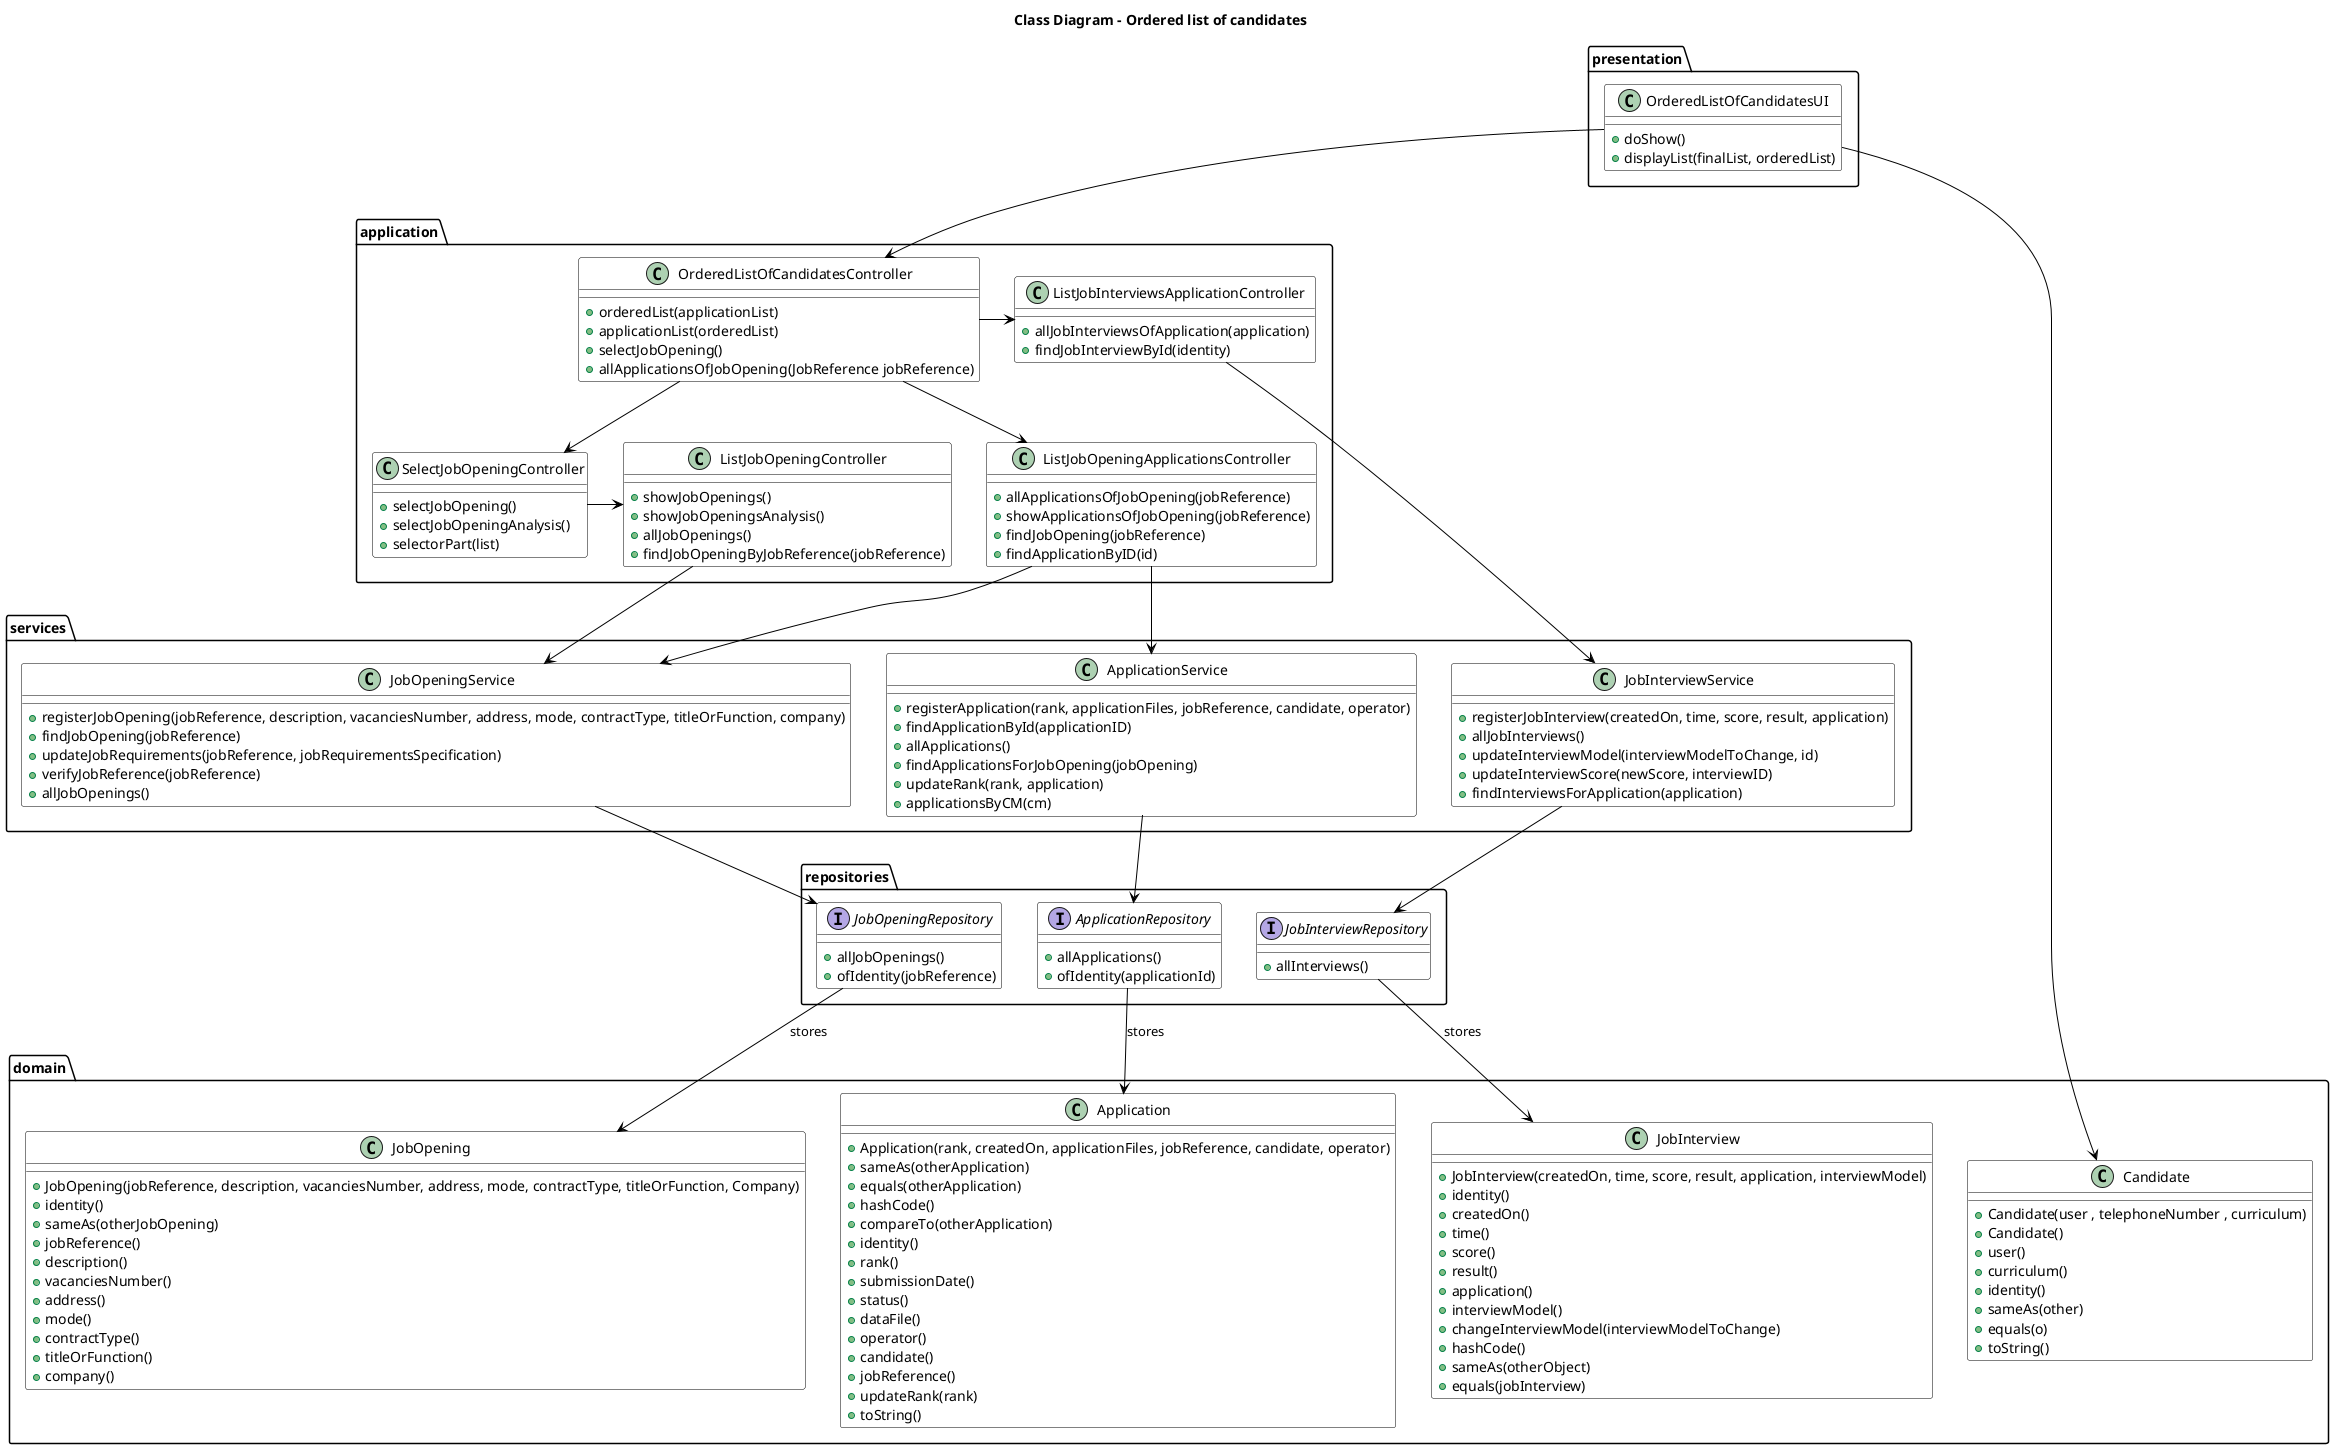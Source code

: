 @startuml
skinparam class {
    BackgroundColor White
    ArrowColor Black
    BorderColor Black
    FontColor Black
    FontSize 14
}

Title "Class Diagram - Ordered list of candidates"

package "presentation" {
    class OrderedListOfCandidatesUI {
        + doShow()
        + displayList(finalList, orderedList)
    }
}

package "application" {
    class OrderedListOfCandidatesController {
        + orderedList(applicationList)
        + applicationList(orderedList)
        + selectJobOpening()
        + allApplicationsOfJobOpening(JobReference jobReference)
    }

    class SelectJobOpeningController {
        + selectJobOpening()
        + selectJobOpeningAnalysis()
        + selectorPart(list)
    }

    class ListJobOpeningApplicationsController {
        + allApplicationsOfJobOpening(jobReference)
        + showApplicationsOfJobOpening(jobReference)
        + findJobOpening(jobReference)
        + findApplicationByID(id)
    }

    class ListJobInterviewsApplicationController {
        + allJobInterviewsOfApplication(application)
        + findJobInterviewById(identity)
    }


    class ListJobOpeningController{
    + showJobOpenings()
    + showJobOpeningsAnalysis()
    + allJobOpenings()
    + findJobOpeningByJobReference(jobReference)

    }
}


package "services" {
    class ApplicationService {
        + registerApplication(rank, applicationFiles, jobReference, candidate, operator)
        + findApplicationById(applicationID)
        + allApplications()
        + findApplicationsForJobOpening(jobOpening)
        + updateRank(rank, application)
        + applicationsByCM(cm)
    }

    class JobOpeningService {
        + registerJobOpening(jobReference, description, vacanciesNumber, address, mode, contractType, titleOrFunction, company)
        + findJobOpening(jobReference)
        + updateJobRequirements(jobReference, jobRequirementsSpecification)
        + verifyJobReference(jobReference)
        + allJobOpenings()
    }

    class JobInterviewService {
        + registerJobInterview(createdOn, time, score, result, application)
        + allJobInterviews()
        + updateInterviewModel(interviewModelToChange, id)
        + updateInterviewScore(newScore, interviewID)
        + findInterviewsForApplication(application)
    }

}

package "repositories" {
    interface ApplicationRepository {
        + allApplications()
        + ofIdentity(applicationId)
    }

    interface JobOpeningRepository {
        + allJobOpenings()
        + ofIdentity(jobReference)
    }

    interface JobInterviewRepository {
        + allInterviews()
    }
}

package "domain" {
    class Application {
        + Application(rank, createdOn, applicationFiles, jobReference, candidate, operator)
        + sameAs(otherApplication)
        + equals(otherApplication)
        + hashCode()
        + compareTo(otherApplication)
        + identity()
        + rank()
        + submissionDate()
        + status()
        + dataFile()
        + operator()
        + candidate()
        + jobReference()
        + updateRank(rank)
        + toString()
    }

    class JobOpening {
        + JobOpening(jobReference, description, vacanciesNumber, address, mode, contractType, titleOrFunction, Company)
        + identity()
        + sameAs(otherJobOpening)
        + jobReference()
        + description()
        + vacanciesNumber()
        + address()
        + mode()
        + contractType()
        + titleOrFunction()
        + company()
    }

    class JobInterview {
        + JobInterview(createdOn, time, score, result, application, interviewModel)
        + identity()
        + createdOn()
        + time()
        + score()
        + result()
        + application()
        + interviewModel()
        + changeInterviewModel(interviewModelToChange)
        + hashCode()
        + sameAs(otherObject)
        + equals(jobInterview)
    }

    class Candidate {
        + Candidate(user , telephoneNumber , curriculum)
        + Candidate()
        + user()
        + curriculum()
        + identity()
        + sameAs(other)
        + equals(o)
        + toString()

    }
}

OrderedListOfCandidatesUI --> OrderedListOfCandidatesController

OrderedListOfCandidatesController --> SelectJobOpeningController
OrderedListOfCandidatesController --> ListJobOpeningApplicationsController

OrderedListOfCandidatesUI ---> Candidate

SelectJobOpeningController -> ListJobOpeningController

OrderedListOfCandidatesController ->ListJobInterviewsApplicationController

ListJobInterviewsApplicationController --> JobInterviewService
ListJobOpeningApplicationsController --> JobOpeningService
ListJobOpeningApplicationsController --> ApplicationService
ListJobOpeningController -> JobOpeningService

ApplicationService --> ApplicationRepository
JobOpeningService --> JobOpeningRepository
JobInterviewService --> JobInterviewRepository

ApplicationRepository --> Application : stores
JobOpeningRepository --> JobOpening : stores
JobInterviewRepository --> JobInterview : stores

@enduml